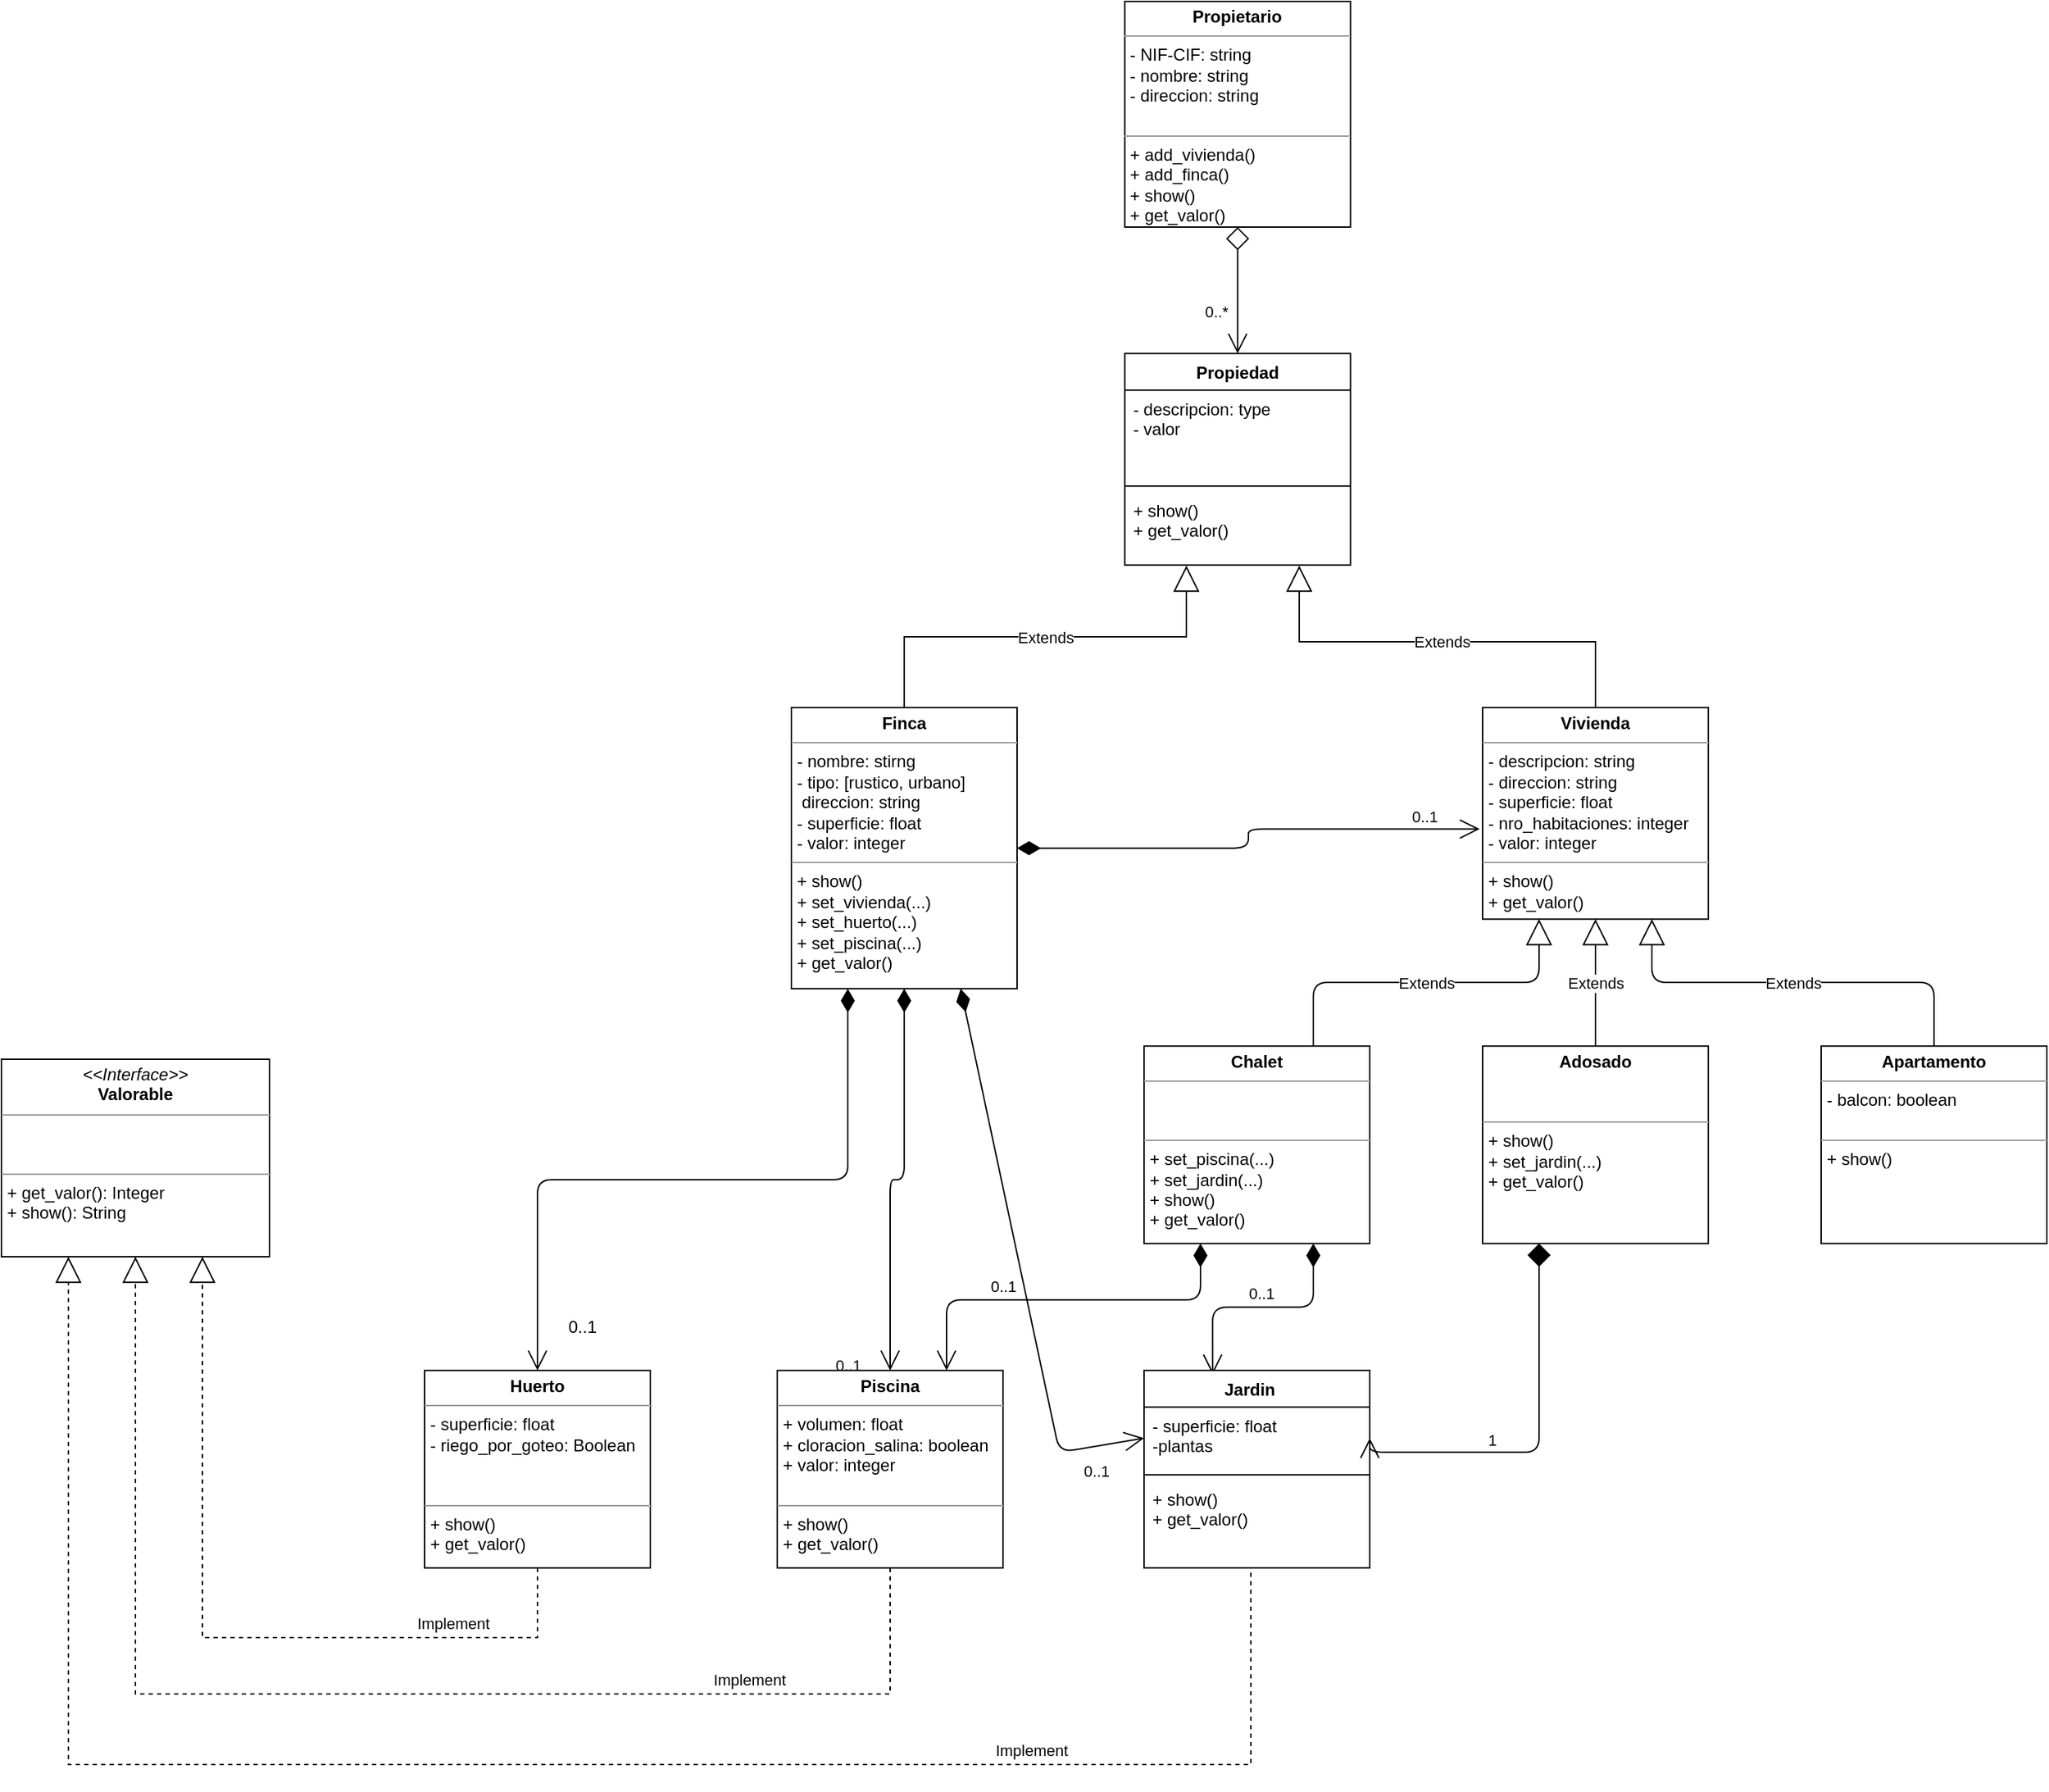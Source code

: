<mxfile version="20.3.0" type="device"><diagram id="coZF5f3TOPct5JLmNMV9" name="Page-1"><mxGraphModel dx="1455" dy="1586" grid="1" gridSize="10" guides="1" tooltips="1" connect="1" arrows="1" fold="1" page="1" pageScale="1" pageWidth="827" pageHeight="1169" math="0" shadow="0"><root><mxCell id="0"/><mxCell id="1" parent="0"/><object label="&lt;p style=&quot;margin: 0px ; margin-top: 4px ; text-align: center&quot;&gt;&lt;b&gt;Vivienda&lt;/b&gt;&lt;/p&gt;&lt;hr size=&quot;1&quot;&gt;&lt;p style=&quot;margin: 0px ; margin-left: 4px&quot;&gt;- descripcion: string&lt;/p&gt;&lt;p style=&quot;margin: 0px ; margin-left: 4px&quot;&gt;&lt;span&gt;- direccion: string&lt;/span&gt;&lt;br&gt;&lt;/p&gt;&lt;p style=&quot;margin: 0px ; margin-left: 4px&quot;&gt;- superficie: float&lt;/p&gt;&lt;p style=&quot;margin: 0px ; margin-left: 4px&quot;&gt;- nro_habitaciones: integer&lt;/p&gt;&lt;p style=&quot;margin: 0px ; margin-left: 4px&quot;&gt;- valor: integer&lt;/p&gt;&lt;hr size=&quot;1&quot;&gt;&lt;p style=&quot;margin: 0px ; margin-left: 4px&quot;&gt;+ show()&lt;/p&gt;&lt;p style=&quot;margin: 0px ; margin-left: 4px&quot;&gt;+ get_valor()&lt;/p&gt;" Casa="" id="M3-lLsWGSmPZNytgOBwi-1"><mxCell style="verticalAlign=top;align=left;overflow=fill;fontSize=12;fontFamily=Helvetica;html=1;" parent="1" vertex="1"><mxGeometry x="250" y="100.66" width="160" height="150" as="geometry"/></mxCell></object><mxCell id="M3-lLsWGSmPZNytgOBwi-21" style="edgeStyle=orthogonalEdgeStyle;orthogonalLoop=1;jettySize=auto;html=1;startArrow=diamondThin;startFill=1;startSize=14;endArrow=open;endSize=12;align=left;" parent="1" source="M3-lLsWGSmPZNytgOBwi-8" target="M3-lLsWGSmPZNytgOBwi-6" edge="1"><mxGeometry relative="1" as="geometry"/></mxCell><mxCell id="D4q86nAJt8562JSuOjXB-3" value="0..1" style="edgeLabel;html=1;align=center;verticalAlign=middle;resizable=0;points=[];" parent="M3-lLsWGSmPZNytgOBwi-21" vertex="1" connectable="0"><mxGeometry x="0.214" y="-4" relative="1" as="geometry"><mxPoint x="-26" y="106" as="offset"/></mxGeometry></mxCell><mxCell id="M3-lLsWGSmPZNytgOBwi-22" style="edgeStyle=orthogonalEdgeStyle;orthogonalLoop=1;jettySize=auto;html=1;entryX=0.5;entryY=0;entryDx=0;entryDy=0;startArrow=diamondThin;startFill=1;startSize=14;endArrow=open;endSize=12;align=left;exitX=0.25;exitY=1;exitDx=0;exitDy=0;" parent="1" source="M3-lLsWGSmPZNytgOBwi-8" target="M3-lLsWGSmPZNytgOBwi-19" edge="1"><mxGeometry relative="1" as="geometry"/></mxCell><mxCell id="m-5z6lDCxOTHbxUdVZSe-1" value="0..1" style="shape=connector;rounded=1;orthogonalLoop=1;jettySize=auto;html=1;exitX=0.75;exitY=1;exitDx=0;exitDy=0;entryX=0;entryY=0.5;entryDx=0;entryDy=0;labelBackgroundColor=default;fontFamily=Helvetica;fontSize=11;fontColor=default;startArrow=diamondThin;startFill=1;endArrow=open;startSize=14;endSize=12;strokeColor=default;elbow=vertical;" parent="1" source="M3-lLsWGSmPZNytgOBwi-8" target="woEzXTU2Y_-W0Ke4EJwe-3" edge="1"><mxGeometry x="0.81" y="-18" relative="1" as="geometry"><Array as="points"><mxPoint x="-50" y="628.66"/></Array><mxPoint y="-1" as="offset"/></mxGeometry></mxCell><object label="&lt;p style=&quot;margin: 0px ; margin-top: 4px ; text-align: center&quot;&gt;&lt;b&gt;Finca&lt;/b&gt;&lt;/p&gt;&lt;hr size=&quot;1&quot;&gt;&lt;p style=&quot;margin: 0px ; margin-left: 4px&quot;&gt;- nombre: stirng&lt;/p&gt;&lt;p style=&quot;margin: 0px ; margin-left: 4px&quot;&gt;- tipo: [rustico, urbano]&lt;/p&gt;&lt;p style=&quot;margin: 0px ; margin-left: 4px&quot;&gt;&amp;nbsp;direccion: string&lt;/p&gt;&lt;p style=&quot;margin: 0px ; margin-left: 4px&quot;&gt;- superficie: float&lt;/p&gt;&lt;p style=&quot;margin: 0px ; margin-left: 4px&quot;&gt;- valor: integer&lt;/p&gt;&lt;hr size=&quot;1&quot;&gt;&lt;p style=&quot;margin: 0px ; margin-left: 4px&quot;&gt;+ show()&lt;/p&gt;&lt;p style=&quot;margin: 0px ; margin-left: 4px&quot;&gt;+ set_vivienda(...)&lt;/p&gt;&lt;p style=&quot;margin: 0px ; margin-left: 4px&quot;&gt;+ set_huerto(...)&lt;/p&gt;&lt;p style=&quot;margin: 0px ; margin-left: 4px&quot;&gt;+ set_piscina(...)&lt;/p&gt;&lt;p style=&quot;margin: 0px ; margin-left: 4px&quot;&gt;+ get_valor()&lt;/p&gt;&lt;p style=&quot;margin: 0px ; margin-left: 4px&quot;&gt;&lt;br&gt;&lt;/p&gt;" Casa="" id="M3-lLsWGSmPZNytgOBwi-8"><mxCell style="verticalAlign=top;align=left;overflow=fill;fontSize=12;fontFamily=Helvetica;html=1;" parent="1" vertex="1"><mxGeometry x="-240" y="100.66" width="160" height="199.34" as="geometry"/></mxCell></object><mxCell id="M3-lLsWGSmPZNytgOBwi-24" style="edgeStyle=elbowEdgeStyle;orthogonalLoop=1;jettySize=auto;elbow=vertical;html=1;entryX=0.5;entryY=0;entryDx=0;entryDy=0;startArrow=diamond;startFill=0;startSize=14;endArrow=open;endSize=12;align=left;exitX=0.5;exitY=1;exitDx=0;exitDy=0;" parent="1" source="M3-lLsWGSmPZNytgOBwi-23" target="2uxCoNAQXHs-lDBHxLpv-9" edge="1"><mxGeometry relative="1" as="geometry"/></mxCell><mxCell id="D4q86nAJt8562JSuOjXB-1" value="0..*" style="edgeLabel;html=1;align=center;verticalAlign=middle;resizable=0;points=[];" parent="M3-lLsWGSmPZNytgOBwi-24" vertex="1" connectable="0"><mxGeometry x="0.217" y="-1" relative="1" as="geometry"><mxPoint x="-15" y="5" as="offset"/></mxGeometry></mxCell><object label="&lt;p style=&quot;margin: 0px ; margin-top: 4px ; text-align: center&quot;&gt;&lt;b&gt;Propietario&lt;/b&gt;&lt;/p&gt;&lt;hr size=&quot;1&quot;&gt;&lt;p style=&quot;margin: 0px ; margin-left: 4px&quot;&gt;&lt;span&gt;- NIF-CIF: string&lt;/span&gt;&lt;br&gt;&lt;/p&gt;&lt;p style=&quot;margin: 0px ; margin-left: 4px&quot;&gt;&lt;span&gt;- nombre: string&lt;/span&gt;&lt;/p&gt;&lt;p style=&quot;margin: 0px ; margin-left: 4px&quot;&gt;- direccion: string&lt;/p&gt;&lt;p style=&quot;margin: 0px ; margin-left: 4px&quot;&gt;&lt;br&gt;&lt;/p&gt;&lt;hr size=&quot;1&quot;&gt;&lt;p style=&quot;margin: 0px ; margin-left: 4px&quot;&gt;+ add_vivienda()&lt;/p&gt;&lt;p style=&quot;margin: 0px ; margin-left: 4px&quot;&gt;+ add_finca()&lt;/p&gt;&lt;p style=&quot;margin: 0px ; margin-left: 4px&quot;&gt;+ show()&lt;/p&gt;&lt;p style=&quot;margin: 0px ; margin-left: 4px&quot;&gt;+ get_valor()&lt;/p&gt;" Casa="" id="M3-lLsWGSmPZNytgOBwi-23"><mxCell style="verticalAlign=top;align=left;overflow=fill;fontSize=12;fontFamily=Helvetica;html=1;" parent="1" vertex="1"><mxGeometry x="-3.67" y="-400" width="160" height="160" as="geometry"/></mxCell></object><object label="&lt;p style=&quot;margin: 0px ; margin-top: 4px ; text-align: center&quot;&gt;&lt;b&gt;Adosado&lt;/b&gt;&lt;/p&gt;&lt;p style=&quot;margin: 0px ; margin-left: 4px&quot;&gt;&lt;br&gt;&lt;/p&gt;&lt;p style=&quot;margin: 0px ; margin-left: 4px&quot;&gt;&lt;br&gt;&lt;/p&gt;&lt;hr size=&quot;1&quot;&gt;&lt;p style=&quot;margin: 0px ; margin-left: 4px&quot;&gt;+ show()&lt;/p&gt;&lt;p style=&quot;margin: 0px ; margin-left: 4px&quot;&gt;+ set_jardin(...)&lt;/p&gt;&lt;p style=&quot;margin: 0px ; margin-left: 4px&quot;&gt;+ get_valor()&lt;/p&gt;" Casa="" id="M3-lLsWGSmPZNytgOBwi-2"><mxCell style="verticalAlign=top;align=left;overflow=fill;fontSize=12;fontFamily=Helvetica;html=1;" parent="1" vertex="1"><mxGeometry x="250" y="340.66" width="160" height="140" as="geometry"/></mxCell></object><mxCell id="M3-lLsWGSmPZNytgOBwi-17" value="" style="edgeStyle=orthogonalEdgeStyle;orthogonalLoop=1;jettySize=auto;html=1;startArrow=diamondThin;startFill=1;startSize=14;endArrow=open;endSize=12;align=left;entryX=0.304;entryY=0.02;entryDx=0;entryDy=0;exitX=0.75;exitY=1;exitDx=0;exitDy=0;entryPerimeter=0;" parent="1" source="M3-lLsWGSmPZNytgOBwi-7" target="woEzXTU2Y_-W0Ke4EJwe-2" edge="1"><mxGeometry relative="1" as="geometry"><mxPoint x="110" y="420.66" as="targetPoint"/></mxGeometry></mxCell><mxCell id="USNUs2RwjlwWKyY22RhR-1" value="0..1" style="edgeLabel;html=1;align=center;verticalAlign=middle;resizable=0;points=[];" parent="M3-lLsWGSmPZNytgOBwi-17" vertex="1" connectable="0"><mxGeometry x="0.298" y="-4" relative="1" as="geometry"><mxPoint x="24" y="-6" as="offset"/></mxGeometry></mxCell><mxCell id="M3-lLsWGSmPZNytgOBwi-18" style="edgeStyle=orthogonalEdgeStyle;orthogonalLoop=1;jettySize=auto;html=1;entryX=0.75;entryY=0;entryDx=0;entryDy=0;startArrow=diamondThin;startFill=1;startSize=14;endArrow=open;endSize=12;align=left;exitX=0.25;exitY=1;exitDx=0;exitDy=0;" parent="1" source="M3-lLsWGSmPZNytgOBwi-7" target="M3-lLsWGSmPZNytgOBwi-6" edge="1"><mxGeometry relative="1" as="geometry"><Array as="points"><mxPoint x="50" y="520.66"/><mxPoint x="-130" y="520.66"/></Array></mxGeometry></mxCell><mxCell id="D4q86nAJt8562JSuOjXB-2" value="0..1" style="edgeLabel;html=1;align=center;verticalAlign=middle;resizable=0;points=[];" parent="M3-lLsWGSmPZNytgOBwi-18" vertex="1" connectable="0"><mxGeometry x="0.322" y="3" relative="1" as="geometry"><mxPoint x="-2" y="-13" as="offset"/></mxGeometry></mxCell><object label="&lt;p style=&quot;margin: 0px ; margin-top: 4px ; text-align: center&quot;&gt;&lt;b&gt;Chalet&lt;/b&gt;&lt;/p&gt;&lt;hr size=&quot;1&quot;&gt;&lt;p style=&quot;margin: 0px ; margin-left: 4px&quot;&gt;&lt;br&gt;&lt;/p&gt;&lt;p style=&quot;margin: 0px ; margin-left: 4px&quot;&gt;&lt;br&gt;&lt;/p&gt;&lt;hr size=&quot;1&quot;&gt;&lt;p style=&quot;margin: 0px ; margin-left: 4px&quot;&gt;+ set_piscina(...)&lt;/p&gt;&lt;p style=&quot;margin: 0px ; margin-left: 4px&quot;&gt;+ set_jardin(...)&lt;/p&gt;&lt;p style=&quot;margin: 0px ; margin-left: 4px&quot;&gt;+ show()&lt;/p&gt;&lt;p style=&quot;margin: 0px ; margin-left: 4px&quot;&gt;+ get_valor()&lt;/p&gt;&lt;p style=&quot;margin: 0px ; margin-left: 4px&quot;&gt;&lt;br&gt;&lt;/p&gt;" Casa="" id="M3-lLsWGSmPZNytgOBwi-7"><mxCell style="verticalAlign=top;align=left;overflow=fill;fontSize=12;fontFamily=Helvetica;html=1;" parent="1" vertex="1"><mxGeometry x="10" y="340.66" width="160" height="140" as="geometry"/></mxCell></object><object label="&lt;p style=&quot;margin: 0px ; margin-top: 4px ; text-align: center&quot;&gt;&lt;b&gt;Piscina&lt;/b&gt;&lt;/p&gt;&lt;hr size=&quot;1&quot;&gt;&lt;p style=&quot;margin: 0px ; margin-left: 4px&quot;&gt;+ volumen: float&lt;/p&gt;&lt;p style=&quot;margin: 0px ; margin-left: 4px&quot;&gt;+ cloracion_salina: boolean&lt;/p&gt;&lt;p style=&quot;margin: 0px ; margin-left: 4px&quot;&gt;+ valor: integer&lt;/p&gt;&lt;p style=&quot;margin: 0px ; margin-left: 4px&quot;&gt;&lt;br&gt;&lt;/p&gt;&lt;hr size=&quot;1&quot;&gt;&lt;p style=&quot;margin: 0px ; margin-left: 4px&quot;&gt;+ show()&lt;/p&gt;&lt;p style=&quot;margin: 0px ; margin-left: 4px&quot;&gt;+ get_valor()&lt;/p&gt;" Casa="" id="M3-lLsWGSmPZNytgOBwi-6"><mxCell style="verticalAlign=top;align=left;overflow=fill;fontSize=12;fontFamily=Helvetica;html=1;" parent="1" vertex="1"><mxGeometry x="-250" y="570.66" width="160" height="140" as="geometry"/></mxCell></object><object label="&lt;p style=&quot;margin: 0px ; margin-top: 4px ; text-align: center&quot;&gt;&lt;b&gt;Huerto&lt;/b&gt;&lt;/p&gt;&lt;hr size=&quot;1&quot;&gt;&lt;p style=&quot;margin: 0px ; margin-left: 4px&quot;&gt;- superficie: float&lt;/p&gt;&lt;p style=&quot;margin: 0px ; margin-left: 4px&quot;&gt;- riego_por_goteo: Boolean&lt;/p&gt;&lt;p style=&quot;margin: 0px ; margin-left: 4px&quot;&gt;&lt;br&gt;&lt;/p&gt;&lt;p style=&quot;margin: 0px ; margin-left: 4px&quot;&gt;&lt;br&gt;&lt;/p&gt;&lt;hr size=&quot;1&quot;&gt;&lt;p style=&quot;margin: 0px ; margin-left: 4px&quot;&gt;+ show()&lt;/p&gt;&lt;p style=&quot;margin: 0px ; margin-left: 4px&quot;&gt;+ get_valor()&lt;/p&gt;&lt;p style=&quot;margin: 0px ; margin-left: 4px&quot;&gt;&lt;br&gt;&lt;/p&gt;" Casa="" id="M3-lLsWGSmPZNytgOBwi-19"><mxCell style="verticalAlign=top;align=left;overflow=fill;fontSize=12;fontFamily=Helvetica;html=1;" parent="1" vertex="1"><mxGeometry x="-500" y="570.66" width="160" height="140" as="geometry"/></mxCell></object><mxCell id="M3-lLsWGSmPZNytgOBwi-4" value="Extends" style="endArrow=block;endSize=16;endFill=0;html=1;exitX=0.5;exitY=0;exitDx=0;exitDy=0;edgeStyle=elbowEdgeStyle;elbow=vertical;entryX=0.5;entryY=1;entryDx=0;entryDy=0;" parent="1" source="M3-lLsWGSmPZNytgOBwi-2" target="M3-lLsWGSmPZNytgOBwi-1" edge="1"><mxGeometry width="160" relative="1" as="geometry"><mxPoint x="-70" y="420.66" as="sourcePoint"/><mxPoint x="217" y="266.66" as="targetPoint"/><Array as="points"/></mxGeometry></mxCell><mxCell id="M3-lLsWGSmPZNytgOBwi-11" value="Extends" style="endArrow=block;endSize=16;endFill=0;html=1;edgeStyle=elbowEdgeStyle;elbow=vertical;exitX=0.75;exitY=0;exitDx=0;exitDy=0;entryX=0.25;entryY=1;entryDx=0;entryDy=0;" parent="1" source="M3-lLsWGSmPZNytgOBwi-7" target="M3-lLsWGSmPZNytgOBwi-1" edge="1"><mxGeometry width="160" relative="1" as="geometry"><mxPoint x="110" y="210.66" as="sourcePoint"/><mxPoint x="260" y="250.66" as="targetPoint"/></mxGeometry></mxCell><mxCell id="M3-lLsWGSmPZNytgOBwi-12" value="0..1" style="endArrow=open;html=1;endSize=12;startArrow=diamondThin;startSize=14;startFill=1;align=left;verticalAlign=bottom;exitX=1;exitY=0.5;exitDx=0;exitDy=0;edgeStyle=elbowEdgeStyle;entryX=-0.013;entryY=0.574;entryDx=0;entryDy=0;entryPerimeter=0;" parent="1" source="M3-lLsWGSmPZNytgOBwi-8" target="M3-lLsWGSmPZNytgOBwi-1" edge="1"><mxGeometry x="0.706" relative="1" as="geometry"><mxPoint x="-320" y="600.66" as="sourcePoint"/><mxPoint x="-160" y="600.66" as="targetPoint"/><mxPoint as="offset"/></mxGeometry></mxCell><mxCell id="M3-lLsWGSmPZNytgOBwi-13" value="1" style="endArrow=open;html=1;endSize=12;startArrow=diamond;startSize=14;startFill=1;edgeStyle=elbowEdgeStyle;align=left;verticalAlign=bottom;entryX=1;entryY=0.5;entryDx=0;entryDy=0;elbow=vertical;exitX=0.25;exitY=1;exitDx=0;exitDy=0;" parent="1" source="M3-lLsWGSmPZNytgOBwi-2" target="woEzXTU2Y_-W0Ke4EJwe-3" edge="1"><mxGeometry x="0.333" relative="1" as="geometry"><mxPoint x="350" y="450.66" as="sourcePoint"/><mxPoint x="-160" y="600.66" as="targetPoint"/><mxPoint as="offset"/><Array as="points"><mxPoint x="260" y="628.66"/></Array></mxGeometry></mxCell><mxCell id="M3-lLsWGSmPZNytgOBwi-26" value="0..1" style="text;html=1;resizable=0;points=[];autosize=1;align=left;verticalAlign=top;spacingTop=-4;" parent="1" vertex="1"><mxGeometry x="-400" y="530" width="40" height="20" as="geometry"/></mxCell><object label="&lt;p style=&quot;margin: 0px ; margin-top: 4px ; text-align: center&quot;&gt;&lt;b&gt;Apartamento&lt;/b&gt;&lt;/p&gt;&lt;hr size=&quot;1&quot;&gt;&lt;p style=&quot;margin: 0px ; margin-left: 4px&quot;&gt;- balcon: boolean&lt;/p&gt;&lt;p style=&quot;margin: 0px ; margin-left: 4px&quot;&gt;&lt;br&gt;&lt;/p&gt;&lt;hr size=&quot;1&quot;&gt;&lt;p style=&quot;margin: 0px ; margin-left: 4px&quot;&gt;+ show()&lt;/p&gt;" Casa="" id="USNUs2RwjlwWKyY22RhR-16"><mxCell style="verticalAlign=top;align=left;overflow=fill;fontSize=12;fontFamily=Helvetica;html=1;" parent="1" vertex="1"><mxGeometry x="490" y="340.66" width="160" height="140" as="geometry"/></mxCell></object><mxCell id="USNUs2RwjlwWKyY22RhR-18" style="edgeStyle=elbowEdgeStyle;shape=connector;rounded=1;orthogonalLoop=1;jettySize=auto;elbow=vertical;html=1;exitX=1;exitY=0.5;exitDx=0;exitDy=0;labelBackgroundColor=default;fontFamily=Helvetica;fontSize=11;fontColor=default;startArrow=none;startFill=0;endArrow=open;startSize=14;endSize=12;strokeColor=default;" parent="1" source="M3-lLsWGSmPZNytgOBwi-2" target="M3-lLsWGSmPZNytgOBwi-2" edge="1"><mxGeometry relative="1" as="geometry"/></mxCell><mxCell id="USNUs2RwjlwWKyY22RhR-20" value="Extends" style="endArrow=block;endSize=16;endFill=0;html=1;rounded=1;labelBackgroundColor=default;fontFamily=Helvetica;fontSize=11;fontColor=default;strokeColor=default;shape=connector;elbow=vertical;entryX=0.75;entryY=1;entryDx=0;entryDy=0;exitX=0.5;exitY=0;exitDx=0;exitDy=0;edgeStyle=elbowEdgeStyle;" parent="1" source="USNUs2RwjlwWKyY22RhR-16" target="M3-lLsWGSmPZNytgOBwi-1" edge="1"><mxGeometry width="160" relative="1" as="geometry"><mxPoint x="440" y="300.66" as="sourcePoint"/><mxPoint x="60" y="320.66" as="targetPoint"/></mxGeometry></mxCell><mxCell id="woEzXTU2Y_-W0Ke4EJwe-2" value="Jardin   " style="swimlane;fontStyle=1;align=center;verticalAlign=top;childLayout=stackLayout;horizontal=1;startSize=26;horizontalStack=0;resizeParent=1;resizeParentMax=0;resizeLast=0;collapsible=1;marginBottom=0;" parent="1" vertex="1"><mxGeometry x="10" y="570.66" width="160" height="140" as="geometry"/></mxCell><mxCell id="woEzXTU2Y_-W0Ke4EJwe-3" value="- superficie: float&#10;-plantas" style="text;strokeColor=none;fillColor=none;align=left;verticalAlign=top;spacingLeft=4;spacingRight=4;overflow=hidden;rotatable=0;points=[[0,0.5],[1,0.5]];portConstraint=eastwest;" parent="woEzXTU2Y_-W0Ke4EJwe-2" vertex="1"><mxGeometry y="26" width="160" height="44" as="geometry"/></mxCell><mxCell id="woEzXTU2Y_-W0Ke4EJwe-4" value="" style="line;strokeWidth=1;fillColor=none;align=left;verticalAlign=middle;spacingTop=-1;spacingLeft=3;spacingRight=3;rotatable=0;labelPosition=right;points=[];portConstraint=eastwest;strokeColor=inherit;" parent="woEzXTU2Y_-W0Ke4EJwe-2" vertex="1"><mxGeometry y="70" width="160" height="8" as="geometry"/></mxCell><mxCell id="woEzXTU2Y_-W0Ke4EJwe-5" value="+ show()&#10;+ get_valor()" style="text;strokeColor=none;fillColor=none;align=left;verticalAlign=top;spacingLeft=4;spacingRight=4;overflow=hidden;rotatable=0;points=[[0,0.5],[1,0.5]];portConstraint=eastwest;" parent="woEzXTU2Y_-W0Ke4EJwe-2" vertex="1"><mxGeometry y="78" width="160" height="62" as="geometry"/></mxCell><mxCell id="2uxCoNAQXHs-lDBHxLpv-9" value="Propiedad" style="swimlane;fontStyle=1;align=center;verticalAlign=top;childLayout=stackLayout;horizontal=1;startSize=26;horizontalStack=0;resizeParent=1;resizeParentMax=0;resizeLast=0;collapsible=1;marginBottom=0;" parent="1" vertex="1"><mxGeometry x="-3.67" y="-150.34" width="160" height="150" as="geometry"/></mxCell><mxCell id="2uxCoNAQXHs-lDBHxLpv-10" value="- descripcion: type&#10;- valor" style="text;strokeColor=none;fillColor=none;align=left;verticalAlign=top;spacingLeft=4;spacingRight=4;overflow=hidden;rotatable=0;points=[[0,0.5],[1,0.5]];portConstraint=eastwest;" parent="2uxCoNAQXHs-lDBHxLpv-9" vertex="1"><mxGeometry y="26" width="160" height="64" as="geometry"/></mxCell><mxCell id="2uxCoNAQXHs-lDBHxLpv-11" value="" style="line;strokeWidth=1;fillColor=none;align=left;verticalAlign=middle;spacingTop=-1;spacingLeft=3;spacingRight=3;rotatable=0;labelPosition=right;points=[];portConstraint=eastwest;strokeColor=inherit;" parent="2uxCoNAQXHs-lDBHxLpv-9" vertex="1"><mxGeometry y="90" width="160" height="8" as="geometry"/></mxCell><mxCell id="2uxCoNAQXHs-lDBHxLpv-12" value="+ show()&#10;+ get_valor()" style="text;strokeColor=none;fillColor=none;align=left;verticalAlign=top;spacingLeft=4;spacingRight=4;overflow=hidden;rotatable=0;points=[[0,0.5],[1,0.5]];portConstraint=eastwest;" parent="2uxCoNAQXHs-lDBHxLpv-9" vertex="1"><mxGeometry y="98" width="160" height="52" as="geometry"/></mxCell><mxCell id="RXwc9K0DC8-bvNkApVL2-12" value="&lt;p style=&quot;margin:0px;margin-top:4px;text-align:center;&quot;&gt;&lt;i&gt;&amp;lt;&amp;lt;Interface&amp;gt;&amp;gt;&lt;/i&gt;&lt;br&gt;&lt;b&gt;Valorable&lt;/b&gt;&lt;/p&gt;&lt;hr size=&quot;1&quot;&gt;&lt;p style=&quot;margin:0px;margin-left:4px;&quot;&gt;&lt;br&gt;&lt;br&gt;&lt;/p&gt;&lt;hr size=&quot;1&quot;&gt;&lt;p style=&quot;margin:0px;margin-left:4px;&quot;&gt;+ get_valor(): Integer&lt;/p&gt;&lt;p style=&quot;margin:0px;margin-left:4px;&quot;&gt;+ show(): String&lt;br&gt;&lt;br&gt;&lt;/p&gt;" style="verticalAlign=top;align=left;overflow=fill;fontSize=12;fontFamily=Helvetica;html=1;" vertex="1" parent="1"><mxGeometry x="-800" y="350" width="190" height="140" as="geometry"/></mxCell><mxCell id="RXwc9K0DC8-bvNkApVL2-15" value="Implement" style="endArrow=block;endSize=16;endFill=0;html=1;rounded=0;dashed=1;sourcePerimeterSpacing=0;entryX=0.75;entryY=1;entryDx=0;entryDy=0;exitX=0.5;exitY=1;exitDx=0;exitDy=0;edgeStyle=orthogonalEdgeStyle;" edge="1" parent="1" source="M3-lLsWGSmPZNytgOBwi-19" target="RXwc9K0DC8-bvNkApVL2-12"><mxGeometry x="-0.607" y="-10" width="160" relative="1" as="geometry"><mxPoint x="-1070" y="310" as="sourcePoint"/><mxPoint x="-910" y="310" as="targetPoint"/><Array as="points"><mxPoint x="-420" y="760"/><mxPoint x="-657" y="760"/></Array><mxPoint as="offset"/></mxGeometry></mxCell><mxCell id="RXwc9K0DC8-bvNkApVL2-16" value="Implement" style="endArrow=block;endSize=16;endFill=0;html=1;rounded=0;dashed=1;sourcePerimeterSpacing=0;entryX=0.5;entryY=1;entryDx=0;entryDy=0;exitX=0.5;exitY=1;exitDx=0;exitDy=0;edgeStyle=orthogonalEdgeStyle;" edge="1" parent="1" source="M3-lLsWGSmPZNytgOBwi-6" target="RXwc9K0DC8-bvNkApVL2-12"><mxGeometry x="-0.595" y="-10" width="160" relative="1" as="geometry"><mxPoint x="-490" y="650.66" as="sourcePoint"/><mxPoint x="-695" y="500" as="targetPoint"/><mxPoint as="offset"/><Array as="points"><mxPoint x="-170" y="800"/><mxPoint x="-705" y="800"/></Array></mxGeometry></mxCell><mxCell id="RXwc9K0DC8-bvNkApVL2-17" value="Implement" style="endArrow=block;endSize=16;endFill=0;html=1;rounded=0;dashed=1;sourcePerimeterSpacing=0;entryX=0.25;entryY=1;entryDx=0;entryDy=0;exitX=0.473;exitY=1.054;exitDx=0;exitDy=0;edgeStyle=orthogonalEdgeStyle;exitPerimeter=0;" edge="1" parent="1" source="woEzXTU2Y_-W0Ke4EJwe-5" target="RXwc9K0DC8-bvNkApVL2-12"><mxGeometry x="-0.563" y="-10" width="160" relative="1" as="geometry"><mxPoint x="-160.0" y="720.66" as="sourcePoint"/><mxPoint x="-695" y="500" as="targetPoint"/><mxPoint as="offset"/><Array as="points"><mxPoint x="86" y="850"/><mxPoint x="-752" y="850"/></Array></mxGeometry></mxCell><mxCell id="RXwc9K0DC8-bvNkApVL2-21" value="Extends" style="endArrow=block;endSize=16;endFill=0;html=1;rounded=0;sourcePerimeterSpacing=0;edgeStyle=elbowEdgeStyle;elbow=vertical;" edge="1" parent="1" source="M3-lLsWGSmPZNytgOBwi-8"><mxGeometry width="160" relative="1" as="geometry"><mxPoint x="-170" y="90" as="sourcePoint"/><mxPoint x="40" as="targetPoint"/></mxGeometry></mxCell><mxCell id="RXwc9K0DC8-bvNkApVL2-23" value="Extends" style="endArrow=block;endSize=16;endFill=0;html=1;rounded=0;sourcePerimeterSpacing=0;exitX=0.5;exitY=0;exitDx=0;exitDy=0;edgeStyle=elbowEdgeStyle;elbow=vertical;entryX=0.773;entryY=1.007;entryDx=0;entryDy=0;entryPerimeter=0;" edge="1" parent="1" source="M3-lLsWGSmPZNytgOBwi-1" target="2uxCoNAQXHs-lDBHxLpv-12"><mxGeometry width="160" relative="1" as="geometry"><mxPoint x="-120" y="110" as="sourcePoint"/><mxPoint x="59.93" y="10.024" as="targetPoint"/><Array as="points"><mxPoint x="240" y="54"/></Array></mxGeometry></mxCell></root></mxGraphModel></diagram></mxfile>